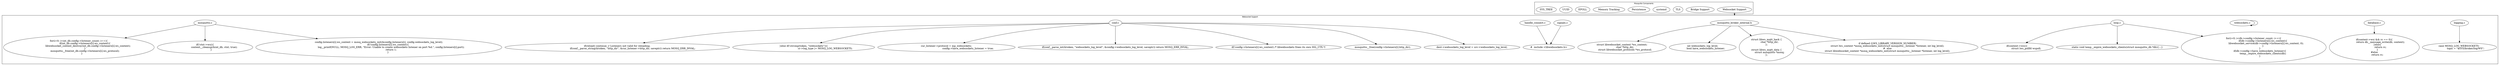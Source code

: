 // Testing manually-constructing a simple digraph from the Make/config files.
digraph G {
	graph [fontsize=10 fontname="Helvetica" compound=true];

	subgraph cluster_components {
		label="Mosquitto Components";
		"Websocket Support";
		"Bridge Support";
		"TLS";
		"systemd";
		"Persistence";
		"Memory Tracking";
		"EPOLL";
		"UUID";
		"SYS_TREE";
	}

	subgraph cluster_ws {
		label="Websocket Support";
		// Implementation in logging.c
		"logging.c" -> "case MOSQ_LOG_WEBSOCKETS: 
		topic = \"$SYS/broker/log/WS\";";

		// Implementation in database.c
		"database.c" -> "if(context->wsi && rc == 0){
		return db__message_write(db, context);
	}else{
		return rc;
	}
#else
	return rc;";

		// Implementation in websockets.c
		"websockets.c" -> "websockets.c";

		// Implementation in loop.c
		"loop.c" -> "static void temp__expire_websockets_clients(struct mosquitto_db *db){...}";
		"loop.c" -> "for(i=0; i<db->config->listener_count; i++){
			if(db->config->listeners[i].ws_context){
				libwebsocket_service(db->config->listeners[i].ws_context, 0);
			}
		}
		if(db->config->have_websockets_listener){
			temp__expire_websockets_clients(db);
		}";
		"loop.c" -> "if(context->wsi){
			struct lws_pollfd wspoll;";

		// Implementation in signals.c
		"signals.c" -> "#  include <libwebsockets.h>";

		// Implementation in .h
		"mosquitto_broker_internal.h" -> "struct libwebsocket_context *ws_context;
	char *http_dir;
	struct libwebsocket_protocols *ws_protocol;";
		"mosquitto_broker_internal.h" -> "int websockets_log_level;
	bool have_websockets_listener;";
		"mosquitto_broker_internal.h" -> "struct libws_mqtt_hack {
	char *http_dir;
};

struct libws_mqtt_data {
	struct mosquitto *mosq;
};";
		"mosquitto_broker_internal.h" -> "if defined (LWS_LIBRARY_VERSION_NUMBER)
struct lws_context *mosq_websockets_init(struct mosquitto__listener *listener, int log_level);
#  else
struct libwebsocket_context *mosq_websockets_init(struct mosquitto__listener *listener, int log_level);";

		// Implementation in conf.c
		"conf.c" -> "if(!config->listeners[i].ws_context) /* libwebsockets frees its own SSL_CTX */";
		"conf.c" -> "mosquitto__free(config->listeners[i].http_dir);";
		"conf.c" -> "dest->websockets_log_level = src->websockets_log_level;";
		"conf.c" -> "if(reload) continue; // Listeners not valid for reloading.
					if(conf__parse_string(&token, \"http_dir\", &cur_listener->http_dir, saveptr)) return MOSQ_ERR_INVAL;";
		"conf.c" -> "}else if(!strcmp(token, \"websockets\")){
							cr->log_type |= MOSQ_LOG_WEBSOCKETS;";
		"conf.c" -> "cur_listener->protocol = mp_websockets;
							config->have_websockets_listener = true;";
		"conf.c" -> "if(conf__parse_int(&token, \"websockets_log_level\", &config->websockets_log_level, saveptr)) return MOSQ_ERR_INVAL;";


		// Implementation in mosquitto.c
		"mosquitto.c" -> "config.listeners[i].ws_context = mosq_websockets_init(&config.listeners[i], config.websockets_log_level);
			if(!config.listeners[i].ws_context){
				log__printf(NULL, MOSQ_LOG_ERR, \"Error: Unable to create websockets listener on port %d.\", config.listeners[i].port);
				return 1;
			}";
		"mosquitto.c" -> "for(i=0; i<int_db.config->listener_count; i++){
		if(int_db.config->listeners[i].ws_context){
			libwebsocket_context_destroy(int_db.config->listeners[i].ws_context);
		}
		mosquitto__free(int_db.config->listeners[i].ws_protocol);
	}";
		"mosquitto.c" -> "if(!ctxt->wsi){
			context__cleanup(&int_db, ctxt, true);
		}";

		// Implementation in handle_connect.c
		"handle_connect.c" -> "#  include <libwebsockets.h>";
	}

	"Websocket Support" -> "mosquitto_broker_internal.h" [lhead=cluster_ws];

}